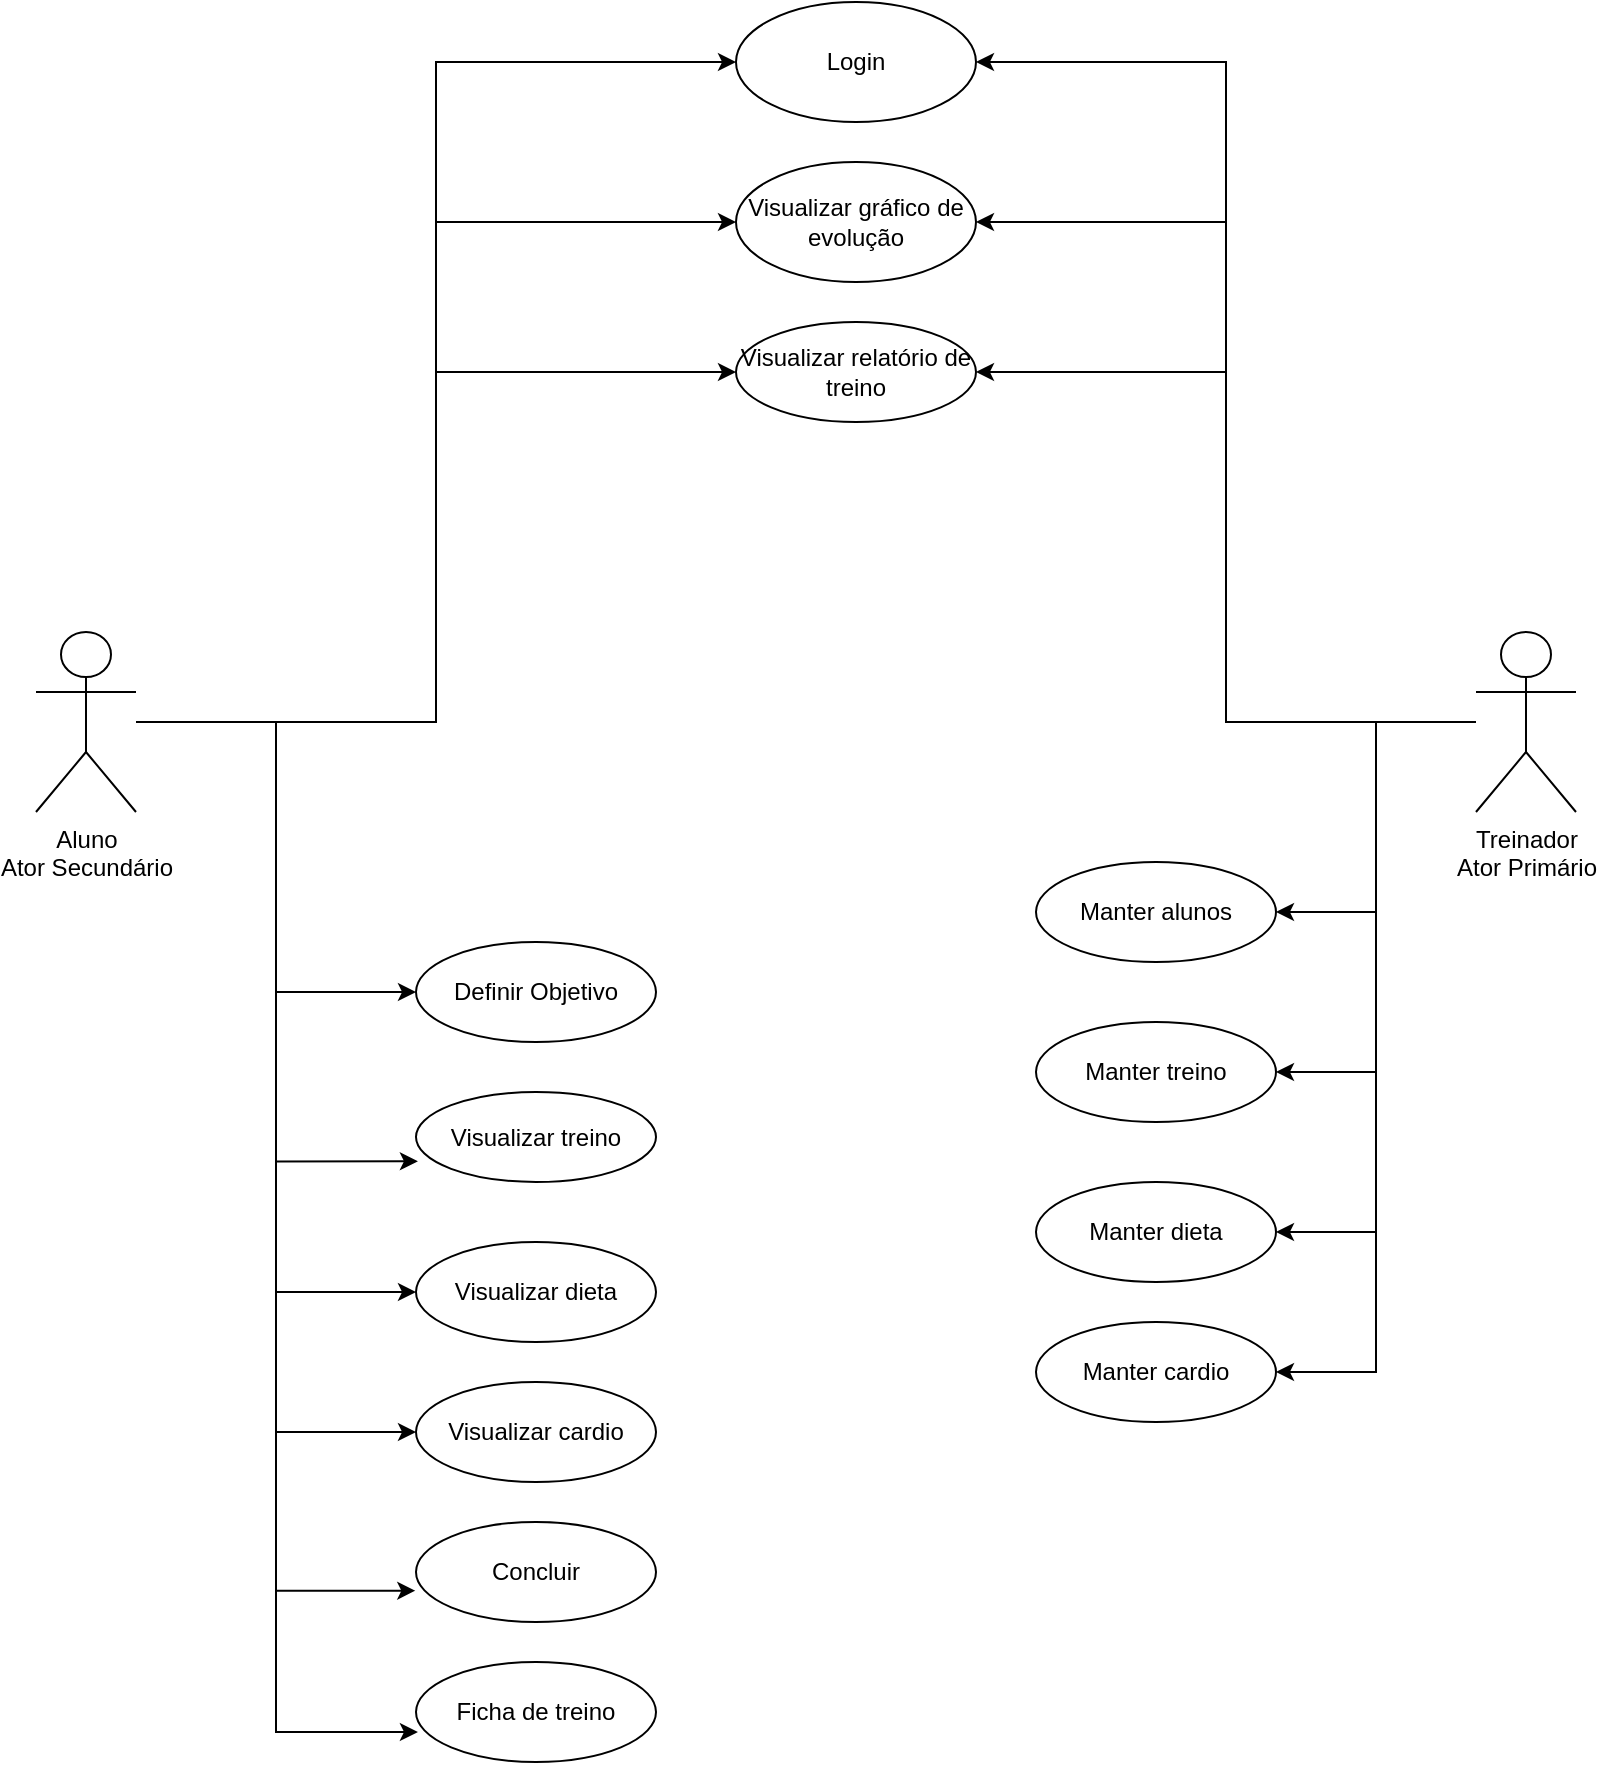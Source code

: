 <mxfile version="24.7.7">
  <diagram name="Página-1" id="3fKgyCRNdXEo-sG83wbw">
    <mxGraphModel dx="1835" dy="1040" grid="1" gridSize="10" guides="1" tooltips="1" connect="1" arrows="1" fold="1" page="1" pageScale="1" pageWidth="827" pageHeight="1169" math="0" shadow="0">
      <root>
        <mxCell id="0" />
        <mxCell id="1" parent="0" />
        <mxCell id="0Htg_YeX03-Z4FgR897Y-5" style="edgeStyle=orthogonalEdgeStyle;rounded=0;orthogonalLoop=1;jettySize=auto;html=1;entryX=0;entryY=0.5;entryDx=0;entryDy=0;" parent="1" source="WMqTVKStwHXneMCG5cs7-1" target="0Htg_YeX03-Z4FgR897Y-1" edge="1">
          <mxGeometry relative="1" as="geometry" />
        </mxCell>
        <mxCell id="0Htg_YeX03-Z4FgR897Y-8" style="edgeStyle=orthogonalEdgeStyle;rounded=0;orthogonalLoop=1;jettySize=auto;html=1;entryX=0;entryY=0.5;entryDx=0;entryDy=0;" parent="1" source="WMqTVKStwHXneMCG5cs7-1" target="0Htg_YeX03-Z4FgR897Y-7" edge="1">
          <mxGeometry relative="1" as="geometry" />
        </mxCell>
        <mxCell id="0Htg_YeX03-Z4FgR897Y-11" style="edgeStyle=orthogonalEdgeStyle;rounded=0;orthogonalLoop=1;jettySize=auto;html=1;entryX=0;entryY=0.5;entryDx=0;entryDy=0;" parent="1" source="WMqTVKStwHXneMCG5cs7-1" target="0Htg_YeX03-Z4FgR897Y-10" edge="1">
          <mxGeometry relative="1" as="geometry" />
        </mxCell>
        <mxCell id="BUD-_ATp-OeyGyNqLpjo-17" style="edgeStyle=orthogonalEdgeStyle;rounded=0;orthogonalLoop=1;jettySize=auto;html=1;entryX=0;entryY=0.5;entryDx=0;entryDy=0;" edge="1" parent="1" source="WMqTVKStwHXneMCG5cs7-1" target="BUD-_ATp-OeyGyNqLpjo-9">
          <mxGeometry relative="1" as="geometry" />
        </mxCell>
        <mxCell id="BUD-_ATp-OeyGyNqLpjo-19" style="edgeStyle=orthogonalEdgeStyle;rounded=0;orthogonalLoop=1;jettySize=auto;html=1;entryX=0;entryY=0.5;entryDx=0;entryDy=0;" edge="1" parent="1" source="WMqTVKStwHXneMCG5cs7-1" target="BUD-_ATp-OeyGyNqLpjo-12">
          <mxGeometry relative="1" as="geometry" />
        </mxCell>
        <mxCell id="BUD-_ATp-OeyGyNqLpjo-20" style="edgeStyle=orthogonalEdgeStyle;rounded=0;orthogonalLoop=1;jettySize=auto;html=1;entryX=0;entryY=0.5;entryDx=0;entryDy=0;" edge="1" parent="1" source="WMqTVKStwHXneMCG5cs7-1" target="BUD-_ATp-OeyGyNqLpjo-13">
          <mxGeometry relative="1" as="geometry" />
        </mxCell>
        <mxCell id="WMqTVKStwHXneMCG5cs7-1" value="Aluno&lt;div&gt;Ator Secundário&lt;/div&gt;" style="shape=umlActor;verticalLabelPosition=bottom;verticalAlign=top;html=1;outlineConnect=0;" parent="1" vertex="1">
          <mxGeometry x="30" y="355" width="50" height="90" as="geometry" />
        </mxCell>
        <mxCell id="0Htg_YeX03-Z4FgR897Y-6" style="edgeStyle=orthogonalEdgeStyle;rounded=0;orthogonalLoop=1;jettySize=auto;html=1;entryX=1;entryY=0.5;entryDx=0;entryDy=0;" parent="1" source="WMqTVKStwHXneMCG5cs7-2" target="0Htg_YeX03-Z4FgR897Y-1" edge="1">
          <mxGeometry relative="1" as="geometry" />
        </mxCell>
        <mxCell id="0Htg_YeX03-Z4FgR897Y-9" style="edgeStyle=orthogonalEdgeStyle;rounded=0;orthogonalLoop=1;jettySize=auto;html=1;entryX=1;entryY=0.5;entryDx=0;entryDy=0;" parent="1" source="WMqTVKStwHXneMCG5cs7-2" target="0Htg_YeX03-Z4FgR897Y-7" edge="1">
          <mxGeometry relative="1" as="geometry" />
        </mxCell>
        <mxCell id="0Htg_YeX03-Z4FgR897Y-12" style="edgeStyle=orthogonalEdgeStyle;rounded=0;orthogonalLoop=1;jettySize=auto;html=1;entryX=1;entryY=0.5;entryDx=0;entryDy=0;" parent="1" source="WMqTVKStwHXneMCG5cs7-2" target="0Htg_YeX03-Z4FgR897Y-10" edge="1">
          <mxGeometry relative="1" as="geometry" />
        </mxCell>
        <mxCell id="BUD-_ATp-OeyGyNqLpjo-5" style="edgeStyle=orthogonalEdgeStyle;rounded=0;orthogonalLoop=1;jettySize=auto;html=1;entryX=1;entryY=0.5;entryDx=0;entryDy=0;" edge="1" parent="1" source="WMqTVKStwHXneMCG5cs7-2" target="BUD-_ATp-OeyGyNqLpjo-1">
          <mxGeometry relative="1" as="geometry" />
        </mxCell>
        <mxCell id="BUD-_ATp-OeyGyNqLpjo-6" style="edgeStyle=orthogonalEdgeStyle;rounded=0;orthogonalLoop=1;jettySize=auto;html=1;entryX=1;entryY=0.5;entryDx=0;entryDy=0;" edge="1" parent="1" source="WMqTVKStwHXneMCG5cs7-2" target="BUD-_ATp-OeyGyNqLpjo-2">
          <mxGeometry relative="1" as="geometry" />
        </mxCell>
        <mxCell id="BUD-_ATp-OeyGyNqLpjo-7" style="edgeStyle=orthogonalEdgeStyle;rounded=0;orthogonalLoop=1;jettySize=auto;html=1;entryX=1;entryY=0.5;entryDx=0;entryDy=0;" edge="1" parent="1" source="WMqTVKStwHXneMCG5cs7-2" target="BUD-_ATp-OeyGyNqLpjo-3">
          <mxGeometry relative="1" as="geometry" />
        </mxCell>
        <mxCell id="BUD-_ATp-OeyGyNqLpjo-8" style="edgeStyle=orthogonalEdgeStyle;rounded=0;orthogonalLoop=1;jettySize=auto;html=1;entryX=1;entryY=0.5;entryDx=0;entryDy=0;" edge="1" parent="1" source="WMqTVKStwHXneMCG5cs7-2" target="BUD-_ATp-OeyGyNqLpjo-4">
          <mxGeometry relative="1" as="geometry" />
        </mxCell>
        <mxCell id="WMqTVKStwHXneMCG5cs7-2" value="Treinador&lt;div&gt;Ator Primário&lt;/div&gt;" style="shape=umlActor;verticalLabelPosition=bottom;verticalAlign=top;html=1;" parent="1" vertex="1">
          <mxGeometry x="750" y="355" width="50" height="90" as="geometry" />
        </mxCell>
        <mxCell id="0Htg_YeX03-Z4FgR897Y-1" value="Login" style="ellipse;whiteSpace=wrap;html=1;fontFamily=Helvetica;" parent="1" vertex="1">
          <mxGeometry x="380" y="40" width="120" height="60" as="geometry" />
        </mxCell>
        <mxCell id="0Htg_YeX03-Z4FgR897Y-7" value="Visualizar gráfico de evolução" style="ellipse;whiteSpace=wrap;html=1;" parent="1" vertex="1">
          <mxGeometry x="380" y="120" width="120" height="60" as="geometry" />
        </mxCell>
        <mxCell id="0Htg_YeX03-Z4FgR897Y-10" value="Visualizar relatório de treino" style="ellipse;whiteSpace=wrap;html=1;" parent="1" vertex="1">
          <mxGeometry x="380" y="200" width="120" height="50" as="geometry" />
        </mxCell>
        <mxCell id="BUD-_ATp-OeyGyNqLpjo-1" value="Manter alunos" style="ellipse;whiteSpace=wrap;html=1;" vertex="1" parent="1">
          <mxGeometry x="530" y="470" width="120" height="50" as="geometry" />
        </mxCell>
        <mxCell id="BUD-_ATp-OeyGyNqLpjo-2" value="Manter treino" style="ellipse;whiteSpace=wrap;html=1;" vertex="1" parent="1">
          <mxGeometry x="530" y="550" width="120" height="50" as="geometry" />
        </mxCell>
        <mxCell id="BUD-_ATp-OeyGyNqLpjo-3" value="Manter dieta" style="ellipse;whiteSpace=wrap;html=1;" vertex="1" parent="1">
          <mxGeometry x="530" y="630" width="120" height="50" as="geometry" />
        </mxCell>
        <mxCell id="BUD-_ATp-OeyGyNqLpjo-4" value="Manter cardio" style="ellipse;whiteSpace=wrap;html=1;" vertex="1" parent="1">
          <mxGeometry x="530" y="700" width="120" height="50" as="geometry" />
        </mxCell>
        <mxCell id="BUD-_ATp-OeyGyNqLpjo-9" value="Definir Objetivo" style="ellipse;whiteSpace=wrap;html=1;" vertex="1" parent="1">
          <mxGeometry x="220" y="510" width="120" height="50" as="geometry" />
        </mxCell>
        <mxCell id="BUD-_ATp-OeyGyNqLpjo-11" value="Visualizar treino" style="ellipse;whiteSpace=wrap;html=1;" vertex="1" parent="1">
          <mxGeometry x="220" y="585" width="120" height="45" as="geometry" />
        </mxCell>
        <mxCell id="BUD-_ATp-OeyGyNqLpjo-12" value="Visualizar dieta" style="ellipse;whiteSpace=wrap;html=1;" vertex="1" parent="1">
          <mxGeometry x="220" y="660" width="120" height="50" as="geometry" />
        </mxCell>
        <mxCell id="BUD-_ATp-OeyGyNqLpjo-13" value="Visualizar cardio" style="ellipse;whiteSpace=wrap;html=1;" vertex="1" parent="1">
          <mxGeometry x="220" y="730" width="120" height="50" as="geometry" />
        </mxCell>
        <mxCell id="BUD-_ATp-OeyGyNqLpjo-14" value="Concluir" style="ellipse;whiteSpace=wrap;html=1;" vertex="1" parent="1">
          <mxGeometry x="220" y="800" width="120" height="50" as="geometry" />
        </mxCell>
        <mxCell id="BUD-_ATp-OeyGyNqLpjo-15" value="Ficha de treino" style="ellipse;whiteSpace=wrap;html=1;" vertex="1" parent="1">
          <mxGeometry x="220" y="870" width="120" height="50" as="geometry" />
        </mxCell>
        <mxCell id="BUD-_ATp-OeyGyNqLpjo-18" style="edgeStyle=orthogonalEdgeStyle;rounded=0;orthogonalLoop=1;jettySize=auto;html=1;entryX=0.008;entryY=0.77;entryDx=0;entryDy=0;entryPerimeter=0;" edge="1" parent="1" source="WMqTVKStwHXneMCG5cs7-1" target="BUD-_ATp-OeyGyNqLpjo-11">
          <mxGeometry relative="1" as="geometry" />
        </mxCell>
        <mxCell id="BUD-_ATp-OeyGyNqLpjo-21" style="edgeStyle=orthogonalEdgeStyle;rounded=0;orthogonalLoop=1;jettySize=auto;html=1;entryX=-0.003;entryY=0.687;entryDx=0;entryDy=0;entryPerimeter=0;" edge="1" parent="1" source="WMqTVKStwHXneMCG5cs7-1" target="BUD-_ATp-OeyGyNqLpjo-14">
          <mxGeometry relative="1" as="geometry" />
        </mxCell>
        <mxCell id="BUD-_ATp-OeyGyNqLpjo-22" style="edgeStyle=orthogonalEdgeStyle;rounded=0;orthogonalLoop=1;jettySize=auto;html=1;entryX=0.008;entryY=0.7;entryDx=0;entryDy=0;entryPerimeter=0;" edge="1" parent="1" source="WMqTVKStwHXneMCG5cs7-1" target="BUD-_ATp-OeyGyNqLpjo-15">
          <mxGeometry relative="1" as="geometry" />
        </mxCell>
      </root>
    </mxGraphModel>
  </diagram>
</mxfile>
